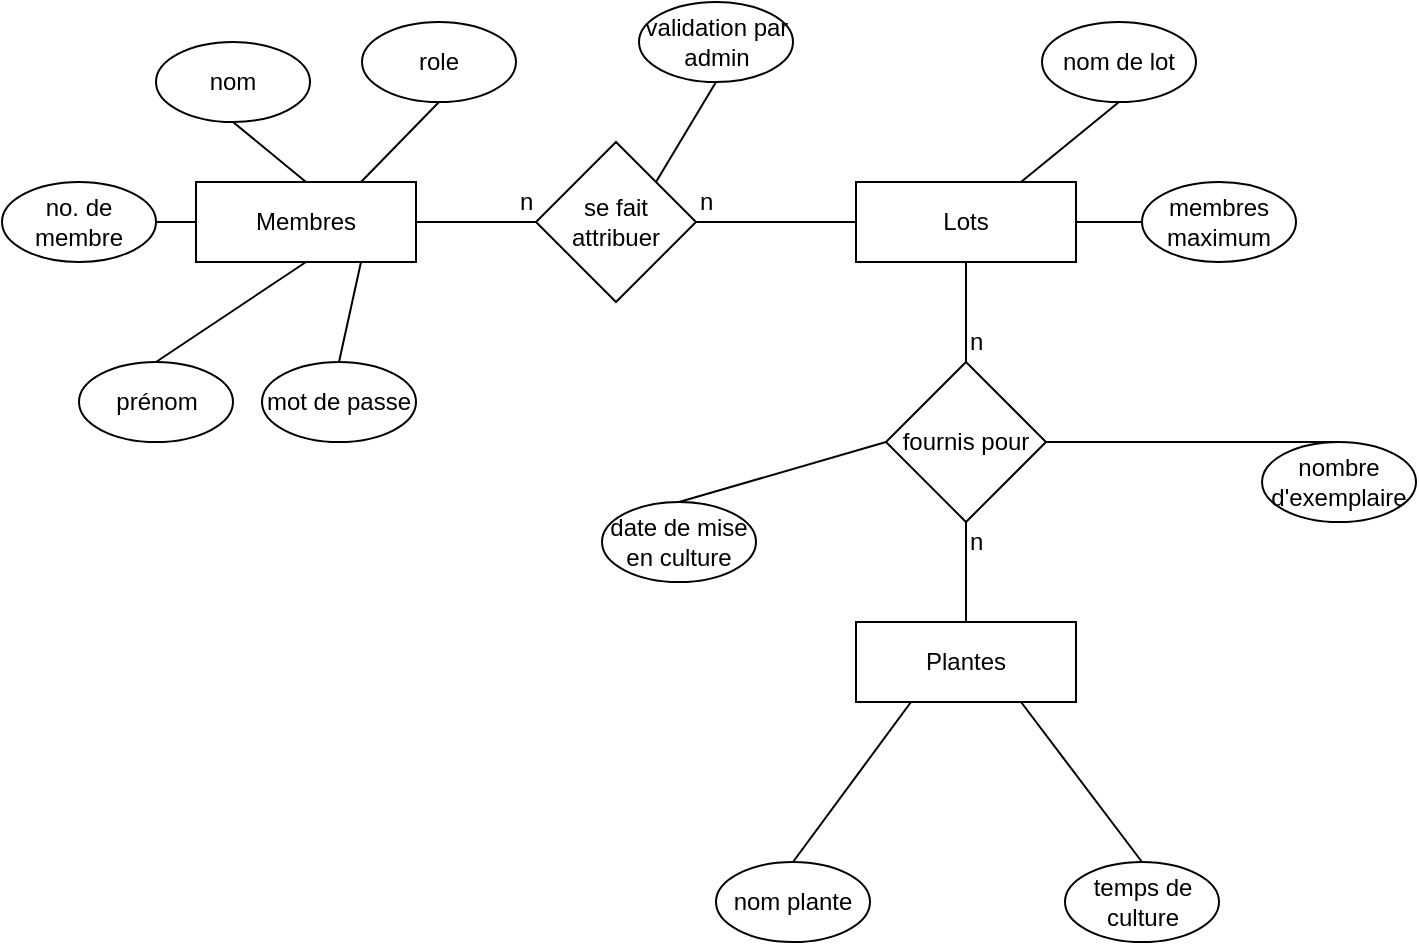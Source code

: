 <mxfile version="12.1.4" type="device" pages="2"><diagram id="pFaXxRb_kteGv0ct5hym" name="Page-1"><mxGraphModel dx="1422" dy="713" grid="1" gridSize="10" guides="1" tooltips="1" connect="1" arrows="1" fold="1" page="1" pageScale="1" pageWidth="827" pageHeight="1169" math="0" shadow="0"><root><mxCell id="0"/><mxCell id="1" parent="0"/><mxCell id="n7s1W9JSvopuUXbL5BPb-1" value="Membres" style="rounded=0;whiteSpace=wrap;html=1;" parent="1" vertex="1"><mxGeometry x="167" y="140" width="110" height="40" as="geometry"/></mxCell><mxCell id="n7s1W9JSvopuUXbL5BPb-2" value="Lots" style="rounded=0;whiteSpace=wrap;html=1;" parent="1" vertex="1"><mxGeometry x="497" y="140" width="110" height="40" as="geometry"/></mxCell><mxCell id="n7s1W9JSvopuUXbL5BPb-3" value="Plantes" style="rounded=0;whiteSpace=wrap;html=1;" parent="1" vertex="1"><mxGeometry x="497" y="360" width="110" height="40" as="geometry"/></mxCell><mxCell id="n7s1W9JSvopuUXbL5BPb-5" value="se fait attribuer" style="rhombus;whiteSpace=wrap;html=1;" parent="1" vertex="1"><mxGeometry x="337" y="120" width="80" height="80" as="geometry"/></mxCell><mxCell id="n7s1W9JSvopuUXbL5BPb-9" value="" style="endArrow=none;html=1;entryX=0;entryY=0.5;entryDx=0;entryDy=0;exitX=1;exitY=0.5;exitDx=0;exitDy=0;" parent="1" source="n7s1W9JSvopuUXbL5BPb-1" target="n7s1W9JSvopuUXbL5BPb-5" edge="1"><mxGeometry width="50" height="50" relative="1" as="geometry"><mxPoint x="327" y="230" as="sourcePoint"/><mxPoint x="307" y="110" as="targetPoint"/></mxGeometry></mxCell><mxCell id="n7s1W9JSvopuUXbL5BPb-10" value="" style="endArrow=none;html=1;entryX=0;entryY=0.5;entryDx=0;entryDy=0;exitX=1;exitY=0.5;exitDx=0;exitDy=0;" parent="1" source="n7s1W9JSvopuUXbL5BPb-5" target="n7s1W9JSvopuUXbL5BPb-2" edge="1"><mxGeometry width="50" height="50" relative="1" as="geometry"><mxPoint x="417" y="159" as="sourcePoint"/><mxPoint x="497" y="159" as="targetPoint"/></mxGeometry></mxCell><mxCell id="n7s1W9JSvopuUXbL5BPb-11" value="n" style="text;html=1;resizable=0;points=[];autosize=1;align=left;verticalAlign=top;spacingTop=-4;" parent="1" vertex="1"><mxGeometry x="327" y="140" width="20" height="20" as="geometry"/></mxCell><mxCell id="n7s1W9JSvopuUXbL5BPb-12" value="n" style="text;html=1;resizable=0;points=[];autosize=1;align=left;verticalAlign=top;spacingTop=-4;" parent="1" vertex="1"><mxGeometry x="417" y="140" width="20" height="20" as="geometry"/></mxCell><mxCell id="n7s1W9JSvopuUXbL5BPb-14" value="fournis pour" style="rhombus;whiteSpace=wrap;html=1;" parent="1" vertex="1"><mxGeometry x="512" y="230" width="80" height="80" as="geometry"/></mxCell><mxCell id="n7s1W9JSvopuUXbL5BPb-15" value="" style="endArrow=none;html=1;exitX=0.5;exitY=0;exitDx=0;exitDy=0;entryX=0.5;entryY=1;entryDx=0;entryDy=0;" parent="1" source="n7s1W9JSvopuUXbL5BPb-3" target="n7s1W9JSvopuUXbL5BPb-14" edge="1"><mxGeometry width="50" height="50" relative="1" as="geometry"><mxPoint x="377" y="390" as="sourcePoint"/><mxPoint x="427" y="340" as="targetPoint"/></mxGeometry></mxCell><mxCell id="n7s1W9JSvopuUXbL5BPb-16" value="" style="endArrow=none;html=1;exitX=0.5;exitY=0;exitDx=0;exitDy=0;entryX=0.5;entryY=1;entryDx=0;entryDy=0;" parent="1" source="n7s1W9JSvopuUXbL5BPb-14" target="n7s1W9JSvopuUXbL5BPb-2" edge="1"><mxGeometry width="50" height="50" relative="1" as="geometry"><mxPoint x="606" y="250" as="sourcePoint"/><mxPoint x="606" y="190" as="targetPoint"/></mxGeometry></mxCell><mxCell id="n7s1W9JSvopuUXbL5BPb-17" value="n" style="text;html=1;resizable=0;points=[];autosize=1;align=left;verticalAlign=top;spacingTop=-4;" parent="1" vertex="1"><mxGeometry x="552" y="310" width="20" height="20" as="geometry"/></mxCell><mxCell id="n7s1W9JSvopuUXbL5BPb-18" value="n" style="text;html=1;resizable=0;points=[];autosize=1;align=left;verticalAlign=top;spacingTop=-4;" parent="1" vertex="1"><mxGeometry x="552" y="210" width="20" height="20" as="geometry"/></mxCell><mxCell id="n7s1W9JSvopuUXbL5BPb-19" value="validation par admin" style="ellipse;whiteSpace=wrap;html=1;" parent="1" vertex="1"><mxGeometry x="388.5" y="50" width="77" height="40" as="geometry"/></mxCell><mxCell id="n7s1W9JSvopuUXbL5BPb-20" value="" style="endArrow=none;html=1;exitX=0.5;exitY=1;exitDx=0;exitDy=0;entryX=1;entryY=0;entryDx=0;entryDy=0;" parent="1" source="n7s1W9JSvopuUXbL5BPb-19" target="n7s1W9JSvopuUXbL5BPb-5" edge="1"><mxGeometry width="50" height="50" relative="1" as="geometry"><mxPoint x="352" y="300" as="sourcePoint"/><mxPoint x="457" y="110" as="targetPoint"/></mxGeometry></mxCell><mxCell id="n7s1W9JSvopuUXbL5BPb-21" value="membres maximum" style="ellipse;whiteSpace=wrap;html=1;" parent="1" vertex="1"><mxGeometry x="640" y="140" width="77" height="40" as="geometry"/></mxCell><mxCell id="n7s1W9JSvopuUXbL5BPb-22" value="" style="endArrow=none;html=1;exitX=1;exitY=0.5;exitDx=0;exitDy=0;entryX=0;entryY=0.5;entryDx=0;entryDy=0;" parent="1" source="n7s1W9JSvopuUXbL5BPb-2" target="n7s1W9JSvopuUXbL5BPb-21" edge="1"><mxGeometry width="50" height="50" relative="1" as="geometry"><mxPoint x="307" y="310" as="sourcePoint"/><mxPoint x="637.0" y="160" as="targetPoint"/></mxGeometry></mxCell><mxCell id="n7s1W9JSvopuUXbL5BPb-24" value="date de mise en culture" style="ellipse;whiteSpace=wrap;html=1;" parent="1" vertex="1"><mxGeometry x="370" y="300" width="77" height="40" as="geometry"/></mxCell><mxCell id="n7s1W9JSvopuUXbL5BPb-25" value="" style="endArrow=none;html=1;exitX=0.5;exitY=0;exitDx=0;exitDy=0;entryX=0;entryY=0.5;entryDx=0;entryDy=0;" parent="1" source="n7s1W9JSvopuUXbL5BPb-24" target="n7s1W9JSvopuUXbL5BPb-14" edge="1"><mxGeometry width="50" height="50" relative="1" as="geometry"><mxPoint x="287" y="480" as="sourcePoint"/><mxPoint x="337" y="430" as="targetPoint"/></mxGeometry></mxCell><mxCell id="n7s1W9JSvopuUXbL5BPb-27" value="nom" style="ellipse;whiteSpace=wrap;html=1;" parent="1" vertex="1"><mxGeometry x="147" y="70" width="77" height="40" as="geometry"/></mxCell><mxCell id="n7s1W9JSvopuUXbL5BPb-28" value="no. de membre" style="ellipse;whiteSpace=wrap;html=1;" parent="1" vertex="1"><mxGeometry x="70" y="140" width="77" height="40" as="geometry"/></mxCell><mxCell id="n7s1W9JSvopuUXbL5BPb-29" value="mot de passe" style="ellipse;whiteSpace=wrap;html=1;" parent="1" vertex="1"><mxGeometry x="200" y="230" width="77" height="40" as="geometry"/></mxCell><mxCell id="n7s1W9JSvopuUXbL5BPb-30" value="prénom" style="ellipse;whiteSpace=wrap;html=1;" parent="1" vertex="1"><mxGeometry x="108.5" y="230" width="77" height="40" as="geometry"/></mxCell><mxCell id="n7s1W9JSvopuUXbL5BPb-31" value="" style="endArrow=none;html=1;entryX=0.5;entryY=1;entryDx=0;entryDy=0;exitX=0.5;exitY=0;exitDx=0;exitDy=0;" parent="1" source="n7s1W9JSvopuUXbL5BPb-1" target="n7s1W9JSvopuUXbL5BPb-27" edge="1"><mxGeometry width="50" height="50" relative="1" as="geometry"><mxPoint x="267" y="320" as="sourcePoint"/><mxPoint x="317" y="270" as="targetPoint"/></mxGeometry></mxCell><mxCell id="n7s1W9JSvopuUXbL5BPb-32" value="" style="endArrow=none;html=1;exitX=0.5;exitY=0;exitDx=0;exitDy=0;entryX=0.75;entryY=1;entryDx=0;entryDy=0;" parent="1" source="n7s1W9JSvopuUXbL5BPb-29" target="n7s1W9JSvopuUXbL5BPb-1" edge="1"><mxGeometry width="50" height="50" relative="1" as="geometry"><mxPoint x="277" y="330" as="sourcePoint"/><mxPoint x="327" y="280" as="targetPoint"/></mxGeometry></mxCell><mxCell id="n7s1W9JSvopuUXbL5BPb-33" value="" style="endArrow=none;html=1;exitX=0.5;exitY=0;exitDx=0;exitDy=0;entryX=0.5;entryY=1;entryDx=0;entryDy=0;" parent="1" source="n7s1W9JSvopuUXbL5BPb-30" target="n7s1W9JSvopuUXbL5BPb-1" edge="1"><mxGeometry width="50" height="50" relative="1" as="geometry"><mxPoint x="287" y="340" as="sourcePoint"/><mxPoint x="337" y="290" as="targetPoint"/></mxGeometry></mxCell><mxCell id="n7s1W9JSvopuUXbL5BPb-34" value="" style="endArrow=none;html=1;exitX=1;exitY=0.5;exitDx=0;exitDy=0;entryX=0;entryY=0.5;entryDx=0;entryDy=0;" parent="1" source="n7s1W9JSvopuUXbL5BPb-28" target="n7s1W9JSvopuUXbL5BPb-1" edge="1"><mxGeometry width="50" height="50" relative="1" as="geometry"><mxPoint x="144" y="160" as="sourcePoint"/><mxPoint x="317" y="280" as="targetPoint"/></mxGeometry></mxCell><mxCell id="n7s1W9JSvopuUXbL5BPb-37" value="role" style="ellipse;whiteSpace=wrap;html=1;" parent="1" vertex="1"><mxGeometry x="250" y="60" width="77" height="40" as="geometry"/></mxCell><mxCell id="n7s1W9JSvopuUXbL5BPb-38" value="" style="endArrow=none;html=1;entryX=0.75;entryY=0;entryDx=0;entryDy=0;exitX=0.5;exitY=1;exitDx=0;exitDy=0;" parent="1" source="n7s1W9JSvopuUXbL5BPb-37" target="n7s1W9JSvopuUXbL5BPb-1" edge="1"><mxGeometry width="50" height="50" relative="1" as="geometry"><mxPoint x="230" y="400" as="sourcePoint"/><mxPoint x="280" y="350" as="targetPoint"/></mxGeometry></mxCell><mxCell id="n7s1W9JSvopuUXbL5BPb-39" value="nom de lot" style="ellipse;whiteSpace=wrap;html=1;" parent="1" vertex="1"><mxGeometry x="590" y="60" width="77" height="40" as="geometry"/></mxCell><mxCell id="n7s1W9JSvopuUXbL5BPb-40" value="" style="endArrow=none;html=1;entryX=0.5;entryY=1;entryDx=0;entryDy=0;exitX=0.75;exitY=0;exitDx=0;exitDy=0;" parent="1" source="n7s1W9JSvopuUXbL5BPb-2" target="n7s1W9JSvopuUXbL5BPb-39" edge="1"><mxGeometry width="50" height="50" relative="1" as="geometry"><mxPoint x="370" y="370" as="sourcePoint"/><mxPoint x="420" y="320" as="targetPoint"/></mxGeometry></mxCell><mxCell id="n7s1W9JSvopuUXbL5BPb-41" value="nom plante" style="ellipse;whiteSpace=wrap;html=1;" parent="1" vertex="1"><mxGeometry x="427" y="480" width="77" height="40" as="geometry"/></mxCell><mxCell id="n7s1W9JSvopuUXbL5BPb-42" value="" style="endArrow=none;html=1;entryX=0.25;entryY=1;entryDx=0;entryDy=0;exitX=0.5;exitY=0;exitDx=0;exitDy=0;" parent="1" source="n7s1W9JSvopuUXbL5BPb-41" target="n7s1W9JSvopuUXbL5BPb-3" edge="1"><mxGeometry width="50" height="50" relative="1" as="geometry"><mxPoint x="200" y="440" as="sourcePoint"/><mxPoint x="250" y="390" as="targetPoint"/></mxGeometry></mxCell><mxCell id="n7s1W9JSvopuUXbL5BPb-43" value="temps de culture" style="ellipse;whiteSpace=wrap;html=1;" parent="1" vertex="1"><mxGeometry x="601.5" y="480" width="77" height="40" as="geometry"/></mxCell><mxCell id="n7s1W9JSvopuUXbL5BPb-44" value="" style="endArrow=none;html=1;exitX=0.5;exitY=0;exitDx=0;exitDy=0;entryX=0.75;entryY=1;entryDx=0;entryDy=0;" parent="1" source="n7s1W9JSvopuUXbL5BPb-43" target="n7s1W9JSvopuUXbL5BPb-3" edge="1"><mxGeometry width="50" height="50" relative="1" as="geometry"><mxPoint x="260" y="390" as="sourcePoint"/><mxPoint x="310" y="340" as="targetPoint"/></mxGeometry></mxCell><mxCell id="jOPScU3jaO7kbBzCORNf-1" value="nombre d'exemplaire" style="ellipse;whiteSpace=wrap;html=1;" vertex="1" parent="1"><mxGeometry x="700" y="270" width="77" height="40" as="geometry"/></mxCell><mxCell id="jOPScU3jaO7kbBzCORNf-2" value="" style="endArrow=none;html=1;entryX=0.5;entryY=0;entryDx=0;entryDy=0;exitX=1;exitY=0.5;exitDx=0;exitDy=0;" edge="1" parent="1" source="n7s1W9JSvopuUXbL5BPb-14" target="jOPScU3jaO7kbBzCORNf-1"><mxGeometry width="50" height="50" relative="1" as="geometry"><mxPoint x="70" y="590" as="sourcePoint"/><mxPoint x="120" y="540" as="targetPoint"/></mxGeometry></mxCell></root></mxGraphModel></diagram><diagram id="NblIwcq6gnomzgHgEWrt" name="Page-2"><mxGraphModel dx="1422" dy="713" grid="1" gridSize="10" guides="1" tooltips="1" connect="1" arrows="1" fold="1" page="1" pageScale="1" pageWidth="827" pageHeight="1169" math="0" shadow="0"><root><mxCell id="0IikcmndgSecpUUTaJmS-0"/><mxCell id="0IikcmndgSecpUUTaJmS-1" parent="0IikcmndgSecpUUTaJmS-0"/><mxCell id="x2IWDgeK4ic2h9X0uAlw-13" value="Membre" style="swimlane;fontStyle=0;childLayout=stackLayout;horizontal=1;startSize=26;fillColor=#e0e0e0;horizontalStack=0;resizeParent=1;resizeParentMax=0;resizeLast=0;collapsible=1;marginBottom=0;swimlaneFillColor=#ffffff;align=center;fontSize=14;" parent="0IikcmndgSecpUUTaJmS-1" vertex="1"><mxGeometry x="110" y="80" width="200" height="160" as="geometry"><mxRectangle x="100" y="160" width="90" height="26" as="alternateBounds"/></mxGeometry></mxCell><mxCell id="x2IWDgeK4ic2h9X0uAlw-14" value="noMembre integer" style="shape=partialRectangle;top=0;left=0;right=0;bottom=1;align=left;verticalAlign=middle;fillColor=none;spacingLeft=34;spacingRight=4;overflow=hidden;rotatable=0;points=[[0,0.5],[1,0.5]];portConstraint=eastwest;dropTarget=0;fontStyle=5;fontSize=12;" parent="x2IWDgeK4ic2h9X0uAlw-13" vertex="1"><mxGeometry y="26" width="200" height="30" as="geometry"/></mxCell><mxCell id="x2IWDgeK4ic2h9X0uAlw-15" value="PK" style="shape=partialRectangle;top=0;left=0;bottom=0;fillColor=none;align=left;verticalAlign=middle;spacingLeft=4;spacingRight=4;overflow=hidden;rotatable=0;points=[];portConstraint=eastwest;part=1;fontSize=12;" parent="x2IWDgeK4ic2h9X0uAlw-14" vertex="1" connectable="0"><mxGeometry width="30" height="30" as="geometry"/></mxCell><mxCell id="x2IWDgeK4ic2h9X0uAlw-16" value="nom varchar" style="shape=partialRectangle;top=0;left=0;right=0;bottom=0;align=left;verticalAlign=top;fillColor=none;spacingLeft=34;spacingRight=4;overflow=hidden;rotatable=0;points=[[0,0.5],[1,0.5]];portConstraint=eastwest;dropTarget=0;fontSize=12;" parent="x2IWDgeK4ic2h9X0uAlw-13" vertex="1"><mxGeometry y="56" width="200" height="26" as="geometry"/></mxCell><mxCell id="x2IWDgeK4ic2h9X0uAlw-17" value="" style="shape=partialRectangle;top=0;left=0;bottom=0;fillColor=none;align=left;verticalAlign=top;spacingLeft=4;spacingRight=4;overflow=hidden;rotatable=0;points=[];portConstraint=eastwest;part=1;fontSize=12;" parent="x2IWDgeK4ic2h9X0uAlw-16" vertex="1" connectable="0"><mxGeometry width="30" height="26" as="geometry"/></mxCell><mxCell id="x2IWDgeK4ic2h9X0uAlw-18" value="prenom varchar" style="shape=partialRectangle;top=0;left=0;right=0;bottom=0;align=left;verticalAlign=top;fillColor=none;spacingLeft=34;spacingRight=4;overflow=hidden;rotatable=0;points=[[0,0.5],[1,0.5]];portConstraint=eastwest;dropTarget=0;fontSize=12;" parent="x2IWDgeK4ic2h9X0uAlw-13" vertex="1"><mxGeometry y="82" width="200" height="26" as="geometry"/></mxCell><mxCell id="x2IWDgeK4ic2h9X0uAlw-19" value="" style="shape=partialRectangle;top=0;left=0;bottom=0;fillColor=none;align=left;verticalAlign=top;spacingLeft=4;spacingRight=4;overflow=hidden;rotatable=0;points=[];portConstraint=eastwest;part=1;fontSize=12;" parent="x2IWDgeK4ic2h9X0uAlw-18" vertex="1" connectable="0"><mxGeometry width="30" height="26" as="geometry"/></mxCell><mxCell id="x2IWDgeK4ic2h9X0uAlw-20" value="motDePasse varchar" style="shape=partialRectangle;top=0;left=0;right=0;bottom=0;align=left;verticalAlign=top;fillColor=none;spacingLeft=34;spacingRight=4;overflow=hidden;rotatable=0;points=[[0,0.5],[1,0.5]];portConstraint=eastwest;dropTarget=0;fontSize=12;" parent="x2IWDgeK4ic2h9X0uAlw-13" vertex="1"><mxGeometry y="108" width="200" height="26" as="geometry"/></mxCell><mxCell id="x2IWDgeK4ic2h9X0uAlw-21" value="" style="shape=partialRectangle;top=0;left=0;bottom=0;fillColor=none;align=left;verticalAlign=top;spacingLeft=4;spacingRight=4;overflow=hidden;rotatable=0;points=[];portConstraint=eastwest;part=1;fontSize=12;" parent="x2IWDgeK4ic2h9X0uAlw-20" vertex="1" connectable="0"><mxGeometry width="30" height="26" as="geometry"/></mxCell><mxCell id="ZnVGzz-dgN17_qtsjdI7-0" value="estAdmin boolean" style="shape=partialRectangle;top=0;left=0;right=0;bottom=0;align=left;verticalAlign=top;fillColor=none;spacingLeft=34;spacingRight=4;overflow=hidden;rotatable=0;points=[[0,0.5],[1,0.5]];portConstraint=eastwest;dropTarget=0;fontSize=12;" parent="x2IWDgeK4ic2h9X0uAlw-13" vertex="1"><mxGeometry y="134" width="200" height="26" as="geometry"/></mxCell><mxCell id="ZnVGzz-dgN17_qtsjdI7-1" value="" style="shape=partialRectangle;top=0;left=0;bottom=0;fillColor=none;align=left;verticalAlign=top;spacingLeft=4;spacingRight=4;overflow=hidden;rotatable=0;points=[];portConstraint=eastwest;part=1;fontSize=12;" parent="ZnVGzz-dgN17_qtsjdI7-0" vertex="1" connectable="0"><mxGeometry width="30" height="26" as="geometry"/></mxCell><mxCell id="x2IWDgeK4ic2h9X0uAlw-22" value="" style="shape=partialRectangle;top=0;left=0;right=0;bottom=0;align=left;verticalAlign=top;fillColor=none;spacingLeft=34;spacingRight=4;overflow=hidden;rotatable=0;points=[[0,0.5],[1,0.5]];portConstraint=eastwest;dropTarget=0;fontSize=12;" parent="x2IWDgeK4ic2h9X0uAlw-13" vertex="1"><mxGeometry y="160" width="200" as="geometry"/></mxCell><mxCell id="x2IWDgeK4ic2h9X0uAlw-23" value="" style="shape=partialRectangle;top=0;left=0;bottom=0;fillColor=none;align=left;verticalAlign=top;spacingLeft=4;spacingRight=4;overflow=hidden;rotatable=0;points=[];portConstraint=eastwest;part=1;fontSize=12;" parent="x2IWDgeK4ic2h9X0uAlw-22" vertex="1" connectable="0"><mxGeometry width="30" as="geometry"/></mxCell><mxCell id="gizeMZ0t0D41cQXNA6tE-0" value="Lot" style="swimlane;fontStyle=0;childLayout=stackLayout;horizontal=1;startSize=26;fillColor=#e0e0e0;horizontalStack=0;resizeParent=1;resizeParentMax=0;resizeLast=0;collapsible=1;marginBottom=0;swimlaneFillColor=#ffffff;align=center;fontSize=14;" parent="0IikcmndgSecpUUTaJmS-1" vertex="1"><mxGeometry x="610" y="80" width="180" height="108" as="geometry"><mxRectangle x="100" y="160" width="90" height="26" as="alternateBounds"/></mxGeometry></mxCell><mxCell id="gizeMZ0t0D41cQXNA6tE-1" value="idLot integer" style="shape=partialRectangle;top=0;left=0;right=0;bottom=1;align=left;verticalAlign=middle;fillColor=none;spacingLeft=34;spacingRight=4;overflow=hidden;rotatable=0;points=[[0,0.5],[1,0.5]];portConstraint=eastwest;dropTarget=0;fontStyle=5;fontSize=12;" parent="gizeMZ0t0D41cQXNA6tE-0" vertex="1"><mxGeometry y="26" width="180" height="30" as="geometry"/></mxCell><mxCell id="gizeMZ0t0D41cQXNA6tE-2" value="PK" style="shape=partialRectangle;top=0;left=0;bottom=0;fillColor=none;align=left;verticalAlign=middle;spacingLeft=4;spacingRight=4;overflow=hidden;rotatable=0;points=[];portConstraint=eastwest;part=1;fontSize=12;" parent="gizeMZ0t0D41cQXNA6tE-1" vertex="1" connectable="0"><mxGeometry width="30" height="30" as="geometry"/></mxCell><mxCell id="gizeMZ0t0D41cQXNA6tE-3" value="nomLot varchar" style="shape=partialRectangle;top=0;left=0;right=0;bottom=0;align=left;verticalAlign=top;fillColor=none;spacingLeft=34;spacingRight=4;overflow=hidden;rotatable=0;points=[[0,0.5],[1,0.5]];portConstraint=eastwest;dropTarget=0;fontSize=12;" parent="gizeMZ0t0D41cQXNA6tE-0" vertex="1"><mxGeometry y="56" width="180" height="26" as="geometry"/></mxCell><mxCell id="gizeMZ0t0D41cQXNA6tE-4" value="" style="shape=partialRectangle;top=0;left=0;bottom=0;fillColor=none;align=left;verticalAlign=top;spacingLeft=4;spacingRight=4;overflow=hidden;rotatable=0;points=[];portConstraint=eastwest;part=1;fontSize=12;" parent="gizeMZ0t0D41cQXNA6tE-3" vertex="1" connectable="0"><mxGeometry width="30" height="26" as="geometry"/></mxCell><mxCell id="gizeMZ0t0D41cQXNA6tE-5" value="nbMaxMembre integer" style="shape=partialRectangle;top=0;left=0;right=0;bottom=0;align=left;verticalAlign=top;fillColor=none;spacingLeft=34;spacingRight=4;overflow=hidden;rotatable=0;points=[[0,0.5],[1,0.5]];portConstraint=eastwest;dropTarget=0;fontSize=12;" parent="gizeMZ0t0D41cQXNA6tE-0" vertex="1"><mxGeometry y="82" width="180" height="26" as="geometry"/></mxCell><mxCell id="gizeMZ0t0D41cQXNA6tE-6" value="" style="shape=partialRectangle;top=0;left=0;bottom=0;fillColor=none;align=left;verticalAlign=top;spacingLeft=4;spacingRight=4;overflow=hidden;rotatable=0;points=[];portConstraint=eastwest;part=1;fontSize=12;" parent="gizeMZ0t0D41cQXNA6tE-5" vertex="1" connectable="0"><mxGeometry width="30" height="26" as="geometry"/></mxCell><mxCell id="gizeMZ0t0D41cQXNA6tE-9" value="" style="shape=partialRectangle;top=0;left=0;right=0;bottom=0;align=left;verticalAlign=top;fillColor=none;spacingLeft=34;spacingRight=4;overflow=hidden;rotatable=0;points=[[0,0.5],[1,0.5]];portConstraint=eastwest;dropTarget=0;fontSize=12;" parent="gizeMZ0t0D41cQXNA6tE-0" vertex="1"><mxGeometry y="108" width="180" as="geometry"/></mxCell><mxCell id="gizeMZ0t0D41cQXNA6tE-10" value="" style="shape=partialRectangle;top=0;left=0;bottom=0;fillColor=none;align=left;verticalAlign=top;spacingLeft=4;spacingRight=4;overflow=hidden;rotatable=0;points=[];portConstraint=eastwest;part=1;fontSize=12;" parent="gizeMZ0t0D41cQXNA6tE-9" vertex="1" connectable="0"><mxGeometry width="30" as="geometry"/></mxCell><mxCell id="V8592zQj9MiJqL5Rzfkr-0" value="MembreLot" style="swimlane;fontStyle=0;childLayout=stackLayout;horizontal=1;startSize=26;fillColor=#e0e0e0;horizontalStack=0;resizeParent=1;resizeParentMax=0;resizeLast=0;collapsible=1;marginBottom=0;swimlaneFillColor=#ffffff;align=center;fontSize=14;" parent="0IikcmndgSecpUUTaJmS-1" vertex="1"><mxGeometry x="362" y="80" width="210" height="112" as="geometry"/></mxCell><mxCell id="V8592zQj9MiJqL5Rzfkr-1" value="idLot integer" style="shape=partialRectangle;top=0;left=0;right=0;bottom=0;align=left;verticalAlign=middle;fillColor=none;spacingLeft=60;spacingRight=4;overflow=hidden;rotatable=0;points=[[0,0.5],[1,0.5]];portConstraint=eastwest;dropTarget=0;fontStyle=5;fontSize=12;" parent="V8592zQj9MiJqL5Rzfkr-0" vertex="1"><mxGeometry y="26" width="210" height="30" as="geometry"/></mxCell><mxCell id="V8592zQj9MiJqL5Rzfkr-2" value="PK,FK1" style="shape=partialRectangle;fontStyle=1;top=0;left=0;bottom=0;fillColor=none;align=left;verticalAlign=middle;spacingLeft=4;spacingRight=4;overflow=hidden;rotatable=0;points=[];portConstraint=eastwest;part=1;fontSize=12;" parent="V8592zQj9MiJqL5Rzfkr-1" vertex="1" connectable="0"><mxGeometry width="56" height="30" as="geometry"/></mxCell><mxCell id="V8592zQj9MiJqL5Rzfkr-3" value="noMembre integer" style="shape=partialRectangle;top=0;left=0;right=0;bottom=1;align=left;verticalAlign=middle;fillColor=none;spacingLeft=60;spacingRight=4;overflow=hidden;rotatable=0;points=[[0,0.5],[1,0.5]];portConstraint=eastwest;dropTarget=0;fontStyle=5;fontSize=12;" parent="V8592zQj9MiJqL5Rzfkr-0" vertex="1"><mxGeometry y="56" width="210" height="30" as="geometry"/></mxCell><mxCell id="V8592zQj9MiJqL5Rzfkr-4" value="PK,FK2" style="shape=partialRectangle;fontStyle=1;top=0;left=0;bottom=0;fillColor=none;align=left;verticalAlign=middle;spacingLeft=4;spacingRight=4;overflow=hidden;rotatable=0;points=[];portConstraint=eastwest;part=1;fontSize=12;" parent="V8592zQj9MiJqL5Rzfkr-3" vertex="1" connectable="0"><mxGeometry width="56" height="30" as="geometry"/></mxCell><mxCell id="V8592zQj9MiJqL5Rzfkr-5" value="validationAdmin boolean" style="shape=partialRectangle;top=0;left=0;right=0;bottom=0;align=left;verticalAlign=top;fillColor=none;spacingLeft=60;spacingRight=4;overflow=hidden;rotatable=0;points=[[0,0.5],[1,0.5]];portConstraint=eastwest;dropTarget=0;fontSize=12;" parent="V8592zQj9MiJqL5Rzfkr-0" vertex="1"><mxGeometry y="86" width="210" height="26" as="geometry"/></mxCell><mxCell id="V8592zQj9MiJqL5Rzfkr-6" value="" style="shape=partialRectangle;top=0;left=0;bottom=0;fillColor=none;align=left;verticalAlign=top;spacingLeft=4;spacingRight=4;overflow=hidden;rotatable=0;points=[];portConstraint=eastwest;part=1;fontSize=12;" parent="V8592zQj9MiJqL5Rzfkr-5" vertex="1" connectable="0"><mxGeometry width="56" height="26" as="geometry"/></mxCell><mxCell id="0cuVgm4vp4zBPk_Me0PD-0" value="" style="endArrow=none;html=1;exitX=1;exitY=0.5;exitDx=0;exitDy=0;entryX=0;entryY=0.5;entryDx=0;entryDy=0;" parent="0IikcmndgSecpUUTaJmS-1" source="x2IWDgeK4ic2h9X0uAlw-16" target="V8592zQj9MiJqL5Rzfkr-3" edge="1"><mxGeometry width="50" height="50" relative="1" as="geometry"><mxPoint x="110" y="290" as="sourcePoint"/><mxPoint x="160" y="240" as="targetPoint"/></mxGeometry></mxCell><mxCell id="0cuVgm4vp4zBPk_Me0PD-1" value="" style="endArrow=none;html=1;entryX=1;entryY=0.5;entryDx=0;entryDy=0;exitX=0;exitY=0.5;exitDx=0;exitDy=0;" parent="0IikcmndgSecpUUTaJmS-1" source="gizeMZ0t0D41cQXNA6tE-3" target="V8592zQj9MiJqL5Rzfkr-3" edge="1"><mxGeometry width="50" height="50" relative="1" as="geometry"><mxPoint x="110" y="360" as="sourcePoint"/><mxPoint x="160" y="310" as="targetPoint"/></mxGeometry></mxCell><mxCell id="TRFFWrwjLQPXH3DhAFdt-0" value="Plante" style="swimlane;fontStyle=0;childLayout=stackLayout;horizontal=1;startSize=26;fillColor=#e0e0e0;horizontalStack=0;resizeParent=1;resizeParentMax=0;resizeLast=0;collapsible=1;marginBottom=0;swimlaneFillColor=#ffffff;align=center;fontSize=14;" parent="0IikcmndgSecpUUTaJmS-1" vertex="1"><mxGeometry x="220" y="308" width="210" height="108" as="geometry"><mxRectangle x="100" y="160" width="90" height="26" as="alternateBounds"/></mxGeometry></mxCell><mxCell id="TRFFWrwjLQPXH3DhAFdt-1" value="idPlante integer" style="shape=partialRectangle;top=0;left=0;right=0;bottom=1;align=left;verticalAlign=middle;fillColor=none;spacingLeft=34;spacingRight=4;overflow=hidden;rotatable=0;points=[[0,0.5],[1,0.5]];portConstraint=eastwest;dropTarget=0;fontStyle=5;fontSize=12;" parent="TRFFWrwjLQPXH3DhAFdt-0" vertex="1"><mxGeometry y="26" width="210" height="30" as="geometry"/></mxCell><mxCell id="TRFFWrwjLQPXH3DhAFdt-2" value="PK" style="shape=partialRectangle;top=0;left=0;bottom=0;fillColor=none;align=left;verticalAlign=middle;spacingLeft=4;spacingRight=4;overflow=hidden;rotatable=0;points=[];portConstraint=eastwest;part=1;fontSize=12;" parent="TRFFWrwjLQPXH3DhAFdt-1" vertex="1" connectable="0"><mxGeometry width="30" height="30" as="geometry"/></mxCell><mxCell id="TRFFWrwjLQPXH3DhAFdt-3" value="nomPlante varchar" style="shape=partialRectangle;top=0;left=0;right=0;bottom=0;align=left;verticalAlign=top;fillColor=none;spacingLeft=34;spacingRight=4;overflow=hidden;rotatable=0;points=[[0,0.5],[1,0.5]];portConstraint=eastwest;dropTarget=0;fontSize=12;" parent="TRFFWrwjLQPXH3DhAFdt-0" vertex="1"><mxGeometry y="56" width="210" height="26" as="geometry"/></mxCell><mxCell id="TRFFWrwjLQPXH3DhAFdt-4" value="" style="shape=partialRectangle;top=0;left=0;bottom=0;fillColor=none;align=left;verticalAlign=top;spacingLeft=4;spacingRight=4;overflow=hidden;rotatable=0;points=[];portConstraint=eastwest;part=1;fontSize=12;" parent="TRFFWrwjLQPXH3DhAFdt-3" vertex="1" connectable="0"><mxGeometry width="30" height="26" as="geometry"/></mxCell><mxCell id="tHecfS4GYHaAx2xku53_-0" value="tempsCulture integer" style="shape=partialRectangle;top=0;left=0;right=0;bottom=0;align=left;verticalAlign=top;fillColor=none;spacingLeft=34;spacingRight=4;overflow=hidden;rotatable=0;points=[[0,0.5],[1,0.5]];portConstraint=eastwest;dropTarget=0;fontSize=12;" parent="TRFFWrwjLQPXH3DhAFdt-0" vertex="1"><mxGeometry y="82" width="210" height="26" as="geometry"/></mxCell><mxCell id="tHecfS4GYHaAx2xku53_-1" value="" style="shape=partialRectangle;top=0;left=0;bottom=0;fillColor=none;align=left;verticalAlign=top;spacingLeft=4;spacingRight=4;overflow=hidden;rotatable=0;points=[];portConstraint=eastwest;part=1;fontSize=12;" parent="tHecfS4GYHaAx2xku53_-0" vertex="1" connectable="0"><mxGeometry width="30" height="26" as="geometry"/></mxCell><mxCell id="TRFFWrwjLQPXH3DhAFdt-9" value="" style="shape=partialRectangle;top=0;left=0;right=0;bottom=0;align=left;verticalAlign=top;fillColor=none;spacingLeft=34;spacingRight=4;overflow=hidden;rotatable=0;points=[[0,0.5],[1,0.5]];portConstraint=eastwest;dropTarget=0;fontSize=12;" parent="TRFFWrwjLQPXH3DhAFdt-0" vertex="1"><mxGeometry y="108" width="210" as="geometry"/></mxCell><mxCell id="TRFFWrwjLQPXH3DhAFdt-10" value="" style="shape=partialRectangle;top=0;left=0;bottom=0;fillColor=none;align=left;verticalAlign=top;spacingLeft=4;spacingRight=4;overflow=hidden;rotatable=0;points=[];portConstraint=eastwest;part=1;fontSize=12;" parent="TRFFWrwjLQPXH3DhAFdt-9" vertex="1" connectable="0"><mxGeometry width="30" as="geometry"/></mxCell><mxCell id="tHecfS4GYHaAx2xku53_-4" value="" style="endArrow=none;html=1;exitX=1;exitY=0.5;exitDx=0;exitDy=0;" parent="0IikcmndgSecpUUTaJmS-1" source="TRFFWrwjLQPXH3DhAFdt-3" target="0_4qS40qTiTyHb4jtoVV-3" edge="1"><mxGeometry width="50" height="50" relative="1" as="geometry"><mxPoint x="610" y="264" as="sourcePoint"/><mxPoint x="520" y="380" as="targetPoint"/></mxGeometry></mxCell><mxCell id="0_4qS40qTiTyHb4jtoVV-0" value="PlanteLot" style="swimlane;fontStyle=0;childLayout=stackLayout;horizontal=1;startSize=26;fillColor=#e0e0e0;horizontalStack=0;resizeParent=1;resizeParentMax=0;resizeLast=0;collapsible=1;marginBottom=0;swimlaneFillColor=#ffffff;align=center;fontSize=14;" vertex="1" parent="0IikcmndgSecpUUTaJmS-1"><mxGeometry x="600" y="280" width="200" height="138" as="geometry"/></mxCell><mxCell id="0_4qS40qTiTyHb4jtoVV-1" value="idLot integer" style="shape=partialRectangle;top=0;left=0;right=0;bottom=0;align=left;verticalAlign=middle;fillColor=none;spacingLeft=60;spacingRight=4;overflow=hidden;rotatable=0;points=[[0,0.5],[1,0.5]];portConstraint=eastwest;dropTarget=0;fontStyle=5;fontSize=12;" vertex="1" parent="0_4qS40qTiTyHb4jtoVV-0"><mxGeometry y="26" width="200" height="30" as="geometry"/></mxCell><mxCell id="0_4qS40qTiTyHb4jtoVV-2" value="PK,FK1" style="shape=partialRectangle;fontStyle=1;top=0;left=0;bottom=0;fillColor=none;align=left;verticalAlign=middle;spacingLeft=4;spacingRight=4;overflow=hidden;rotatable=0;points=[];portConstraint=eastwest;part=1;fontSize=12;" vertex="1" connectable="0" parent="0_4qS40qTiTyHb4jtoVV-1"><mxGeometry width="56" height="30" as="geometry"/></mxCell><mxCell id="0_4qS40qTiTyHb4jtoVV-3" value="idPlante integer" style="shape=partialRectangle;top=0;left=0;right=0;bottom=1;align=left;verticalAlign=middle;fillColor=none;spacingLeft=60;spacingRight=4;overflow=hidden;rotatable=0;points=[[0,0.5],[1,0.5]];portConstraint=eastwest;dropTarget=0;fontStyle=5;fontSize=12;" vertex="1" parent="0_4qS40qTiTyHb4jtoVV-0"><mxGeometry y="56" width="200" height="30" as="geometry"/></mxCell><mxCell id="0_4qS40qTiTyHb4jtoVV-4" value="PK,FK2" style="shape=partialRectangle;fontStyle=1;top=0;left=0;bottom=0;fillColor=none;align=left;verticalAlign=middle;spacingLeft=4;spacingRight=4;overflow=hidden;rotatable=0;points=[];portConstraint=eastwest;part=1;fontSize=12;" vertex="1" connectable="0" parent="0_4qS40qTiTyHb4jtoVV-3"><mxGeometry width="56" height="30" as="geometry"/></mxCell><mxCell id="EaW34zrEK9uNagWtmoXM-6" value="datePlantation date" style="shape=partialRectangle;top=0;left=0;right=0;bottom=0;align=left;verticalAlign=top;fillColor=none;spacingLeft=60;spacingRight=4;overflow=hidden;rotatable=0;points=[[0,0.5],[1,0.5]];portConstraint=eastwest;dropTarget=0;fontSize=12;" vertex="1" parent="0_4qS40qTiTyHb4jtoVV-0"><mxGeometry y="86" width="200" height="26" as="geometry"/></mxCell><mxCell id="EaW34zrEK9uNagWtmoXM-7" value="" style="shape=partialRectangle;fontStyle=1;top=0;left=0;bottom=0;fillColor=none;align=left;verticalAlign=top;spacingLeft=4;spacingRight=4;overflow=hidden;rotatable=0;points=[];portConstraint=eastwest;part=1;fontSize=12;" vertex="1" connectable="0" parent="EaW34zrEK9uNagWtmoXM-6"><mxGeometry width="56" height="26" as="geometry"/></mxCell><mxCell id="EaW34zrEK9uNagWtmoXM-2" value="ndExemplaire integer" style="shape=partialRectangle;top=0;left=0;right=0;bottom=0;align=left;verticalAlign=top;fillColor=none;spacingLeft=60;spacingRight=4;overflow=hidden;rotatable=0;points=[[0,0.5],[1,0.5]];portConstraint=eastwest;dropTarget=0;fontSize=12;" vertex="1" parent="0_4qS40qTiTyHb4jtoVV-0"><mxGeometry y="112" width="200" height="26" as="geometry"/></mxCell><mxCell id="EaW34zrEK9uNagWtmoXM-3" value="" style="shape=partialRectangle;fontStyle=1;top=0;left=0;bottom=0;fillColor=none;align=left;verticalAlign=top;spacingLeft=4;spacingRight=4;overflow=hidden;rotatable=0;points=[];portConstraint=eastwest;part=1;fontSize=12;" vertex="1" connectable="0" parent="EaW34zrEK9uNagWtmoXM-2"><mxGeometry width="56" height="26" as="geometry"/></mxCell><mxCell id="0_4qS40qTiTyHb4jtoVV-7" value="" style="endArrow=none;html=1;exitX=0.5;exitY=0;exitDx=0;exitDy=0;" edge="1" parent="0IikcmndgSecpUUTaJmS-1" source="0_4qS40qTiTyHb4jtoVV-0" target="gizeMZ0t0D41cQXNA6tE-5"><mxGeometry width="50" height="50" relative="1" as="geometry"><mxPoint x="540" y="270" as="sourcePoint"/><mxPoint x="590" y="220" as="targetPoint"/></mxGeometry></mxCell></root></mxGraphModel></diagram></mxfile>
